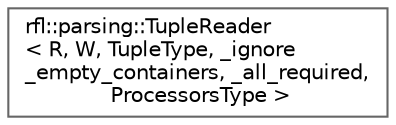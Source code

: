 digraph "类继承关系图"
{
 // LATEX_PDF_SIZE
  bgcolor="transparent";
  edge [fontname=Helvetica,fontsize=10,labelfontname=Helvetica,labelfontsize=10];
  node [fontname=Helvetica,fontsize=10,shape=box,height=0.2,width=0.4];
  rankdir="LR";
  Node0 [id="Node000000",label="rfl::parsing::TupleReader\l\< R, W, TupleType, _ignore\l_empty_containers, _all_required,\l ProcessorsType \>",height=0.2,width=0.4,color="grey40", fillcolor="white", style="filled",URL="$classrfl_1_1parsing_1_1_tuple_reader.html",tooltip=" "];
}
